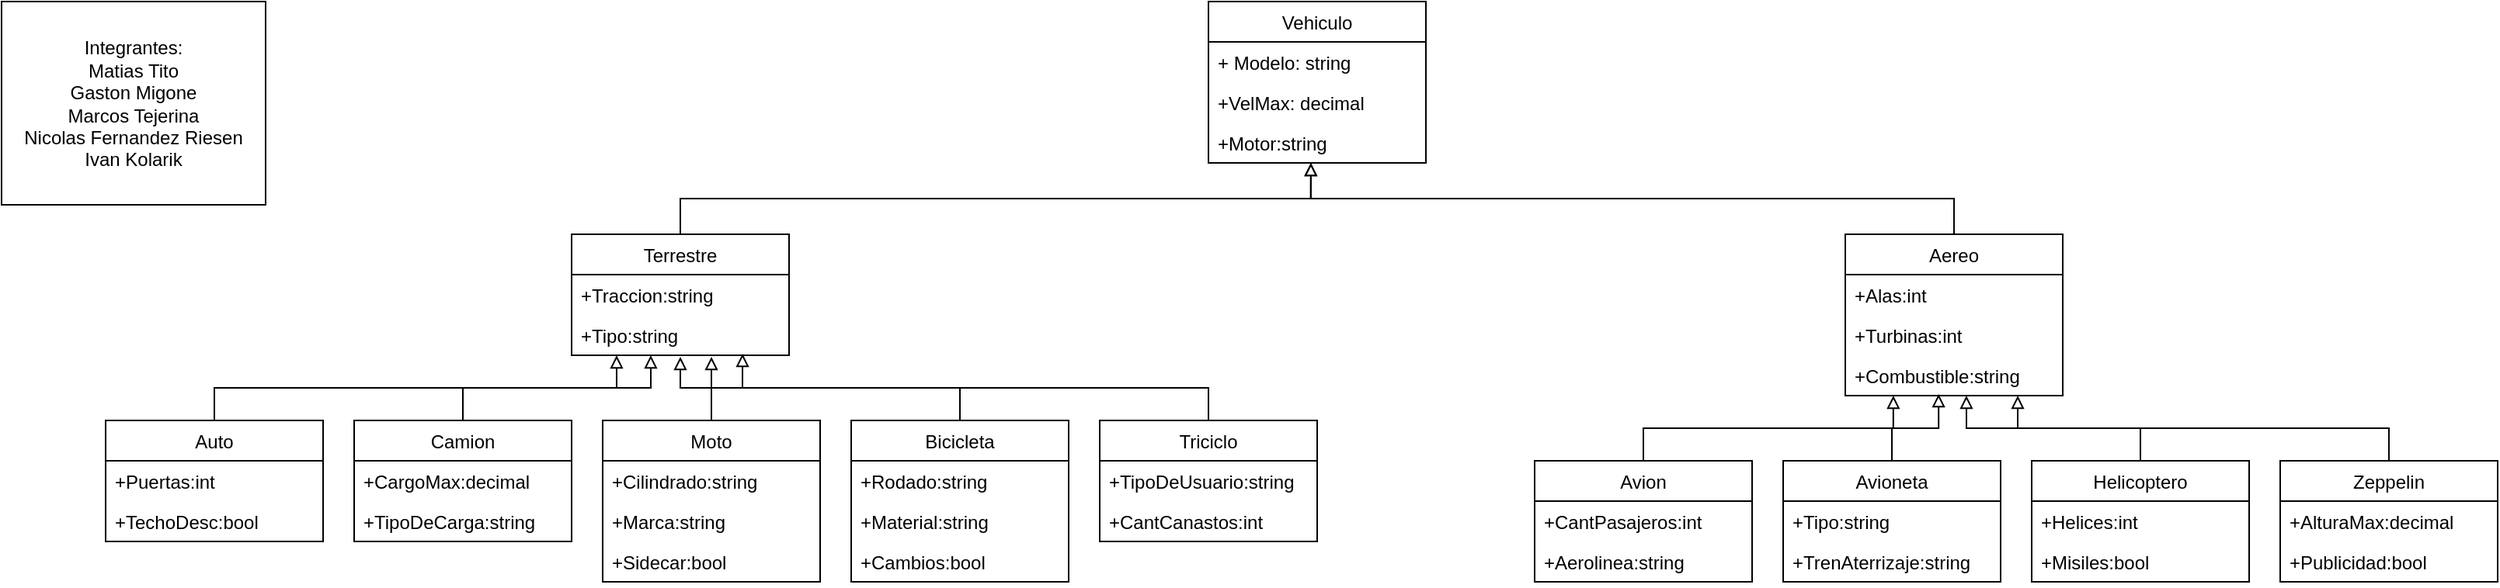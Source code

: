 <mxfile version="20.5.1" type="device"><diagram id="C5RBs43oDa-KdzZeNtuy" name="Page-1"><mxGraphModel dx="2249" dy="800" grid="1" gridSize="10" guides="1" tooltips="1" connect="1" arrows="1" fold="1" page="1" pageScale="1" pageWidth="827" pageHeight="1169" math="0" shadow="0"><root><mxCell id="WIyWlLk6GJQsqaUBKTNV-0"/><mxCell id="WIyWlLk6GJQsqaUBKTNV-1" parent="WIyWlLk6GJQsqaUBKTNV-0"/><mxCell id="q0AUExyzsnsTgG0WQBfG-29" style="edgeStyle=orthogonalEdgeStyle;rounded=0;orthogonalLoop=1;jettySize=auto;html=1;exitX=0.5;exitY=0;exitDx=0;exitDy=0;entryX=0.5;entryY=1.038;entryDx=0;entryDy=0;entryPerimeter=0;endArrow=block;endFill=0;" edge="1" parent="WIyWlLk6GJQsqaUBKTNV-1" source="q0AUExyzsnsTgG0WQBfG-0" target="q0AUExyzsnsTgG0WQBfG-18"><mxGeometry relative="1" as="geometry"/></mxCell><mxCell id="q0AUExyzsnsTgG0WQBfG-0" value="Moto" style="swimlane;fontStyle=0;childLayout=stackLayout;horizontal=1;startSize=26;fillColor=none;horizontalStack=0;resizeParent=1;resizeParentMax=0;resizeLast=0;collapsible=1;marginBottom=0;" vertex="1" parent="WIyWlLk6GJQsqaUBKTNV-1"><mxGeometry x="-393" y="300" width="140" height="104" as="geometry"/></mxCell><mxCell id="q0AUExyzsnsTgG0WQBfG-1" value="+Cilindrado:string" style="text;strokeColor=none;fillColor=none;align=left;verticalAlign=top;spacingLeft=4;spacingRight=4;overflow=hidden;rotatable=0;points=[[0,0.5],[1,0.5]];portConstraint=eastwest;" vertex="1" parent="q0AUExyzsnsTgG0WQBfG-0"><mxGeometry y="26" width="140" height="26" as="geometry"/></mxCell><mxCell id="q0AUExyzsnsTgG0WQBfG-2" value="+Marca:string" style="text;strokeColor=none;fillColor=none;align=left;verticalAlign=top;spacingLeft=4;spacingRight=4;overflow=hidden;rotatable=0;points=[[0,0.5],[1,0.5]];portConstraint=eastwest;" vertex="1" parent="q0AUExyzsnsTgG0WQBfG-0"><mxGeometry y="52" width="140" height="26" as="geometry"/></mxCell><mxCell id="q0AUExyzsnsTgG0WQBfG-3" value="+Sidecar:bool" style="text;strokeColor=none;fillColor=none;align=left;verticalAlign=top;spacingLeft=4;spacingRight=4;overflow=hidden;rotatable=0;points=[[0,0.5],[1,0.5]];portConstraint=eastwest;" vertex="1" parent="q0AUExyzsnsTgG0WQBfG-0"><mxGeometry y="78" width="140" height="26" as="geometry"/></mxCell><mxCell id="q0AUExyzsnsTgG0WQBfG-54" style="edgeStyle=orthogonalEdgeStyle;rounded=0;orthogonalLoop=1;jettySize=auto;html=1;exitX=0.5;exitY=0;exitDx=0;exitDy=0;entryX=0.364;entryY=1;entryDx=0;entryDy=0;entryPerimeter=0;strokeColor=default;strokeWidth=1;endArrow=block;endFill=0;" edge="1" parent="WIyWlLk6GJQsqaUBKTNV-1" source="q0AUExyzsnsTgG0WQBfG-4" target="q0AUExyzsnsTgG0WQBfG-18"><mxGeometry relative="1" as="geometry"/></mxCell><mxCell id="q0AUExyzsnsTgG0WQBfG-4" value="Camion" style="swimlane;fontStyle=0;childLayout=stackLayout;horizontal=1;startSize=26;fillColor=none;horizontalStack=0;resizeParent=1;resizeParentMax=0;resizeLast=0;collapsible=1;marginBottom=0;" vertex="1" parent="WIyWlLk6GJQsqaUBKTNV-1"><mxGeometry x="-553" y="300" width="140" height="78" as="geometry"/></mxCell><mxCell id="q0AUExyzsnsTgG0WQBfG-5" value="+CargoMax:decimal" style="text;strokeColor=none;fillColor=none;align=left;verticalAlign=top;spacingLeft=4;spacingRight=4;overflow=hidden;rotatable=0;points=[[0,0.5],[1,0.5]];portConstraint=eastwest;" vertex="1" parent="q0AUExyzsnsTgG0WQBfG-4"><mxGeometry y="26" width="140" height="26" as="geometry"/></mxCell><mxCell id="q0AUExyzsnsTgG0WQBfG-6" value="+TipoDeCarga:string" style="text;strokeColor=none;fillColor=none;align=left;verticalAlign=top;spacingLeft=4;spacingRight=4;overflow=hidden;rotatable=0;points=[[0,0.5],[1,0.5]];portConstraint=eastwest;" vertex="1" parent="q0AUExyzsnsTgG0WQBfG-4"><mxGeometry y="52" width="140" height="26" as="geometry"/></mxCell><mxCell id="q0AUExyzsnsTgG0WQBfG-55" style="edgeStyle=orthogonalEdgeStyle;rounded=0;orthogonalLoop=1;jettySize=auto;html=1;exitX=0.5;exitY=0;exitDx=0;exitDy=0;entryX=0.207;entryY=1;entryDx=0;entryDy=0;entryPerimeter=0;strokeColor=default;strokeWidth=1;endArrow=block;endFill=0;" edge="1" parent="WIyWlLk6GJQsqaUBKTNV-1" source="q0AUExyzsnsTgG0WQBfG-8" target="q0AUExyzsnsTgG0WQBfG-18"><mxGeometry relative="1" as="geometry"/></mxCell><mxCell id="q0AUExyzsnsTgG0WQBfG-8" value="Auto" style="swimlane;fontStyle=0;childLayout=stackLayout;horizontal=1;startSize=26;fillColor=none;horizontalStack=0;resizeParent=1;resizeParentMax=0;resizeLast=0;collapsible=1;marginBottom=0;" vertex="1" parent="WIyWlLk6GJQsqaUBKTNV-1"><mxGeometry x="-713" y="300" width="140" height="78" as="geometry"/></mxCell><mxCell id="q0AUExyzsnsTgG0WQBfG-9" value="+Puertas:int" style="text;strokeColor=none;fillColor=none;align=left;verticalAlign=top;spacingLeft=4;spacingRight=4;overflow=hidden;rotatable=0;points=[[0,0.5],[1,0.5]];portConstraint=eastwest;" vertex="1" parent="q0AUExyzsnsTgG0WQBfG-8"><mxGeometry y="26" width="140" height="26" as="geometry"/></mxCell><mxCell id="q0AUExyzsnsTgG0WQBfG-10" value="+TechoDesc:bool" style="text;strokeColor=none;fillColor=none;align=left;verticalAlign=top;spacingLeft=4;spacingRight=4;overflow=hidden;rotatable=0;points=[[0,0.5],[1,0.5]];portConstraint=eastwest;" vertex="1" parent="q0AUExyzsnsTgG0WQBfG-8"><mxGeometry y="52" width="140" height="26" as="geometry"/></mxCell><mxCell id="q0AUExyzsnsTgG0WQBfG-25" style="edgeStyle=orthogonalEdgeStyle;rounded=0;orthogonalLoop=1;jettySize=auto;html=1;exitX=0.5;exitY=0;exitDx=0;exitDy=0;entryX=0.471;entryY=1;entryDx=0;entryDy=0;entryPerimeter=0;endArrow=block;endFill=0;" edge="1" parent="WIyWlLk6GJQsqaUBKTNV-1" source="q0AUExyzsnsTgG0WQBfG-12" target="q0AUExyzsnsTgG0WQBfG-23"><mxGeometry relative="1" as="geometry"/></mxCell><mxCell id="q0AUExyzsnsTgG0WQBfG-12" value="Aereo" style="swimlane;fontStyle=0;childLayout=stackLayout;horizontal=1;startSize=26;fillColor=none;horizontalStack=0;resizeParent=1;resizeParentMax=0;resizeLast=0;collapsible=1;marginBottom=0;" vertex="1" parent="WIyWlLk6GJQsqaUBKTNV-1"><mxGeometry x="407" y="180" width="140" height="104" as="geometry"/></mxCell><mxCell id="q0AUExyzsnsTgG0WQBfG-13" value="+Alas:int" style="text;strokeColor=none;fillColor=none;align=left;verticalAlign=top;spacingLeft=4;spacingRight=4;overflow=hidden;rotatable=0;points=[[0,0.5],[1,0.5]];portConstraint=eastwest;" vertex="1" parent="q0AUExyzsnsTgG0WQBfG-12"><mxGeometry y="26" width="140" height="26" as="geometry"/></mxCell><mxCell id="q0AUExyzsnsTgG0WQBfG-14" value="+Turbinas:int" style="text;strokeColor=none;fillColor=none;align=left;verticalAlign=top;spacingLeft=4;spacingRight=4;overflow=hidden;rotatable=0;points=[[0,0.5],[1,0.5]];portConstraint=eastwest;" vertex="1" parent="q0AUExyzsnsTgG0WQBfG-12"><mxGeometry y="52" width="140" height="26" as="geometry"/></mxCell><mxCell id="q0AUExyzsnsTgG0WQBfG-15" value="+Combustible:string&#10;" style="text;strokeColor=none;fillColor=none;align=left;verticalAlign=top;spacingLeft=4;spacingRight=4;overflow=hidden;rotatable=0;points=[[0,0.5],[1,0.5]];portConstraint=eastwest;" vertex="1" parent="q0AUExyzsnsTgG0WQBfG-12"><mxGeometry y="78" width="140" height="26" as="geometry"/></mxCell><mxCell id="q0AUExyzsnsTgG0WQBfG-24" style="edgeStyle=orthogonalEdgeStyle;rounded=0;orthogonalLoop=1;jettySize=auto;html=1;entryX=0.471;entryY=1;entryDx=0;entryDy=0;entryPerimeter=0;endArrow=block;endFill=0;" edge="1" parent="WIyWlLk6GJQsqaUBKTNV-1" source="q0AUExyzsnsTgG0WQBfG-16" target="q0AUExyzsnsTgG0WQBfG-23"><mxGeometry relative="1" as="geometry"/></mxCell><mxCell id="q0AUExyzsnsTgG0WQBfG-16" value="Terrestre" style="swimlane;fontStyle=0;childLayout=stackLayout;horizontal=1;startSize=26;fillColor=none;horizontalStack=0;resizeParent=1;resizeParentMax=0;resizeLast=0;collapsible=1;marginBottom=0;" vertex="1" parent="WIyWlLk6GJQsqaUBKTNV-1"><mxGeometry x="-413" y="180" width="140" height="78" as="geometry"/></mxCell><mxCell id="q0AUExyzsnsTgG0WQBfG-17" value="+Traccion:string" style="text;strokeColor=none;fillColor=none;align=left;verticalAlign=top;spacingLeft=4;spacingRight=4;overflow=hidden;rotatable=0;points=[[0,0.5],[1,0.5]];portConstraint=eastwest;" vertex="1" parent="q0AUExyzsnsTgG0WQBfG-16"><mxGeometry y="26" width="140" height="26" as="geometry"/></mxCell><mxCell id="q0AUExyzsnsTgG0WQBfG-18" value="+Tipo:string" style="text;strokeColor=none;fillColor=none;align=left;verticalAlign=top;spacingLeft=4;spacingRight=4;overflow=hidden;rotatable=0;points=[[0,0.5],[1,0.5]];portConstraint=eastwest;" vertex="1" parent="q0AUExyzsnsTgG0WQBfG-16"><mxGeometry y="52" width="140" height="26" as="geometry"/></mxCell><mxCell id="q0AUExyzsnsTgG0WQBfG-20" value="Vehiculo" style="swimlane;fontStyle=0;childLayout=stackLayout;horizontal=1;startSize=26;fillColor=none;horizontalStack=0;resizeParent=1;resizeParentMax=0;resizeLast=0;collapsible=1;marginBottom=0;" vertex="1" parent="WIyWlLk6GJQsqaUBKTNV-1"><mxGeometry x="-3" y="30" width="140" height="104" as="geometry"/></mxCell><mxCell id="q0AUExyzsnsTgG0WQBfG-21" value="+ Modelo: string" style="text;strokeColor=none;fillColor=none;align=left;verticalAlign=top;spacingLeft=4;spacingRight=4;overflow=hidden;rotatable=0;points=[[0,0.5],[1,0.5]];portConstraint=eastwest;" vertex="1" parent="q0AUExyzsnsTgG0WQBfG-20"><mxGeometry y="26" width="140" height="26" as="geometry"/></mxCell><mxCell id="q0AUExyzsnsTgG0WQBfG-22" value="+VelMax: decimal" style="text;strokeColor=none;fillColor=none;align=left;verticalAlign=top;spacingLeft=4;spacingRight=4;overflow=hidden;rotatable=0;points=[[0,0.5],[1,0.5]];portConstraint=eastwest;" vertex="1" parent="q0AUExyzsnsTgG0WQBfG-20"><mxGeometry y="52" width="140" height="26" as="geometry"/></mxCell><mxCell id="q0AUExyzsnsTgG0WQBfG-23" value="+Motor:string" style="text;strokeColor=none;fillColor=none;align=left;verticalAlign=top;spacingLeft=4;spacingRight=4;overflow=hidden;rotatable=0;points=[[0,0.5],[1,0.5]];portConstraint=eastwest;" vertex="1" parent="q0AUExyzsnsTgG0WQBfG-20"><mxGeometry y="78" width="140" height="26" as="geometry"/></mxCell><mxCell id="q0AUExyzsnsTgG0WQBfG-56" style="edgeStyle=orthogonalEdgeStyle;rounded=0;orthogonalLoop=1;jettySize=auto;html=1;exitX=0.5;exitY=0;exitDx=0;exitDy=0;entryX=0.643;entryY=1.038;entryDx=0;entryDy=0;entryPerimeter=0;strokeColor=default;strokeWidth=1;endArrow=block;endFill=0;" edge="1" parent="WIyWlLk6GJQsqaUBKTNV-1" source="q0AUExyzsnsTgG0WQBfG-31" target="q0AUExyzsnsTgG0WQBfG-18"><mxGeometry relative="1" as="geometry"/></mxCell><mxCell id="q0AUExyzsnsTgG0WQBfG-31" value="Bicicleta" style="swimlane;fontStyle=0;childLayout=stackLayout;horizontal=1;startSize=26;fillColor=none;horizontalStack=0;resizeParent=1;resizeParentMax=0;resizeLast=0;collapsible=1;marginBottom=0;" vertex="1" parent="WIyWlLk6GJQsqaUBKTNV-1"><mxGeometry x="-233" y="300" width="140" height="104" as="geometry"/></mxCell><mxCell id="q0AUExyzsnsTgG0WQBfG-32" value="+Rodado:string" style="text;strokeColor=none;fillColor=none;align=left;verticalAlign=top;spacingLeft=4;spacingRight=4;overflow=hidden;rotatable=0;points=[[0,0.5],[1,0.5]];portConstraint=eastwest;" vertex="1" parent="q0AUExyzsnsTgG0WQBfG-31"><mxGeometry y="26" width="140" height="26" as="geometry"/></mxCell><mxCell id="q0AUExyzsnsTgG0WQBfG-33" value="+Material:string" style="text;strokeColor=none;fillColor=none;align=left;verticalAlign=top;spacingLeft=4;spacingRight=4;overflow=hidden;rotatable=0;points=[[0,0.5],[1,0.5]];portConstraint=eastwest;" vertex="1" parent="q0AUExyzsnsTgG0WQBfG-31"><mxGeometry y="52" width="140" height="26" as="geometry"/></mxCell><mxCell id="q0AUExyzsnsTgG0WQBfG-34" value="+Cambios:bool" style="text;strokeColor=none;fillColor=none;align=left;verticalAlign=top;spacingLeft=4;spacingRight=4;overflow=hidden;rotatable=0;points=[[0,0.5],[1,0.5]];portConstraint=eastwest;" vertex="1" parent="q0AUExyzsnsTgG0WQBfG-31"><mxGeometry y="78" width="140" height="26" as="geometry"/></mxCell><mxCell id="q0AUExyzsnsTgG0WQBfG-57" style="edgeStyle=orthogonalEdgeStyle;rounded=0;orthogonalLoop=1;jettySize=auto;html=1;exitX=0.5;exitY=0;exitDx=0;exitDy=0;entryX=0.786;entryY=0.962;entryDx=0;entryDy=0;entryPerimeter=0;strokeColor=default;strokeWidth=1;endArrow=block;endFill=0;" edge="1" parent="WIyWlLk6GJQsqaUBKTNV-1" source="q0AUExyzsnsTgG0WQBfG-36" target="q0AUExyzsnsTgG0WQBfG-18"><mxGeometry relative="1" as="geometry"/></mxCell><mxCell id="q0AUExyzsnsTgG0WQBfG-36" value="Triciclo" style="swimlane;fontStyle=0;childLayout=stackLayout;horizontal=1;startSize=26;fillColor=none;horizontalStack=0;resizeParent=1;resizeParentMax=0;resizeLast=0;collapsible=1;marginBottom=0;" vertex="1" parent="WIyWlLk6GJQsqaUBKTNV-1"><mxGeometry x="-73" y="300" width="140" height="78" as="geometry"/></mxCell><mxCell id="q0AUExyzsnsTgG0WQBfG-37" value="+TipoDeUsuario:string" style="text;strokeColor=none;fillColor=none;align=left;verticalAlign=top;spacingLeft=4;spacingRight=4;overflow=hidden;rotatable=0;points=[[0,0.5],[1,0.5]];portConstraint=eastwest;" vertex="1" parent="q0AUExyzsnsTgG0WQBfG-36"><mxGeometry y="26" width="140" height="26" as="geometry"/></mxCell><mxCell id="q0AUExyzsnsTgG0WQBfG-38" value="+CantCanastos:int" style="text;strokeColor=none;fillColor=none;align=left;verticalAlign=top;spacingLeft=4;spacingRight=4;overflow=hidden;rotatable=0;points=[[0,0.5],[1,0.5]];portConstraint=eastwest;" vertex="1" parent="q0AUExyzsnsTgG0WQBfG-36"><mxGeometry y="52" width="140" height="26" as="geometry"/></mxCell><mxCell id="q0AUExyzsnsTgG0WQBfG-81" style="edgeStyle=orthogonalEdgeStyle;rounded=0;orthogonalLoop=1;jettySize=auto;html=1;exitX=0.5;exitY=0;exitDx=0;exitDy=0;entryX=0.557;entryY=1;entryDx=0;entryDy=0;entryPerimeter=0;strokeColor=default;strokeWidth=1;endArrow=block;endFill=0;" edge="1" parent="WIyWlLk6GJQsqaUBKTNV-1" source="q0AUExyzsnsTgG0WQBfG-58" target="q0AUExyzsnsTgG0WQBfG-15"><mxGeometry relative="1" as="geometry"/></mxCell><mxCell id="q0AUExyzsnsTgG0WQBfG-58" value="Helicoptero" style="swimlane;fontStyle=0;childLayout=stackLayout;horizontal=1;startSize=26;fillColor=none;horizontalStack=0;resizeParent=1;resizeParentMax=0;resizeLast=0;collapsible=1;marginBottom=0;" vertex="1" parent="WIyWlLk6GJQsqaUBKTNV-1"><mxGeometry x="527" y="326" width="140" height="78" as="geometry"/></mxCell><mxCell id="q0AUExyzsnsTgG0WQBfG-59" value="+Helices:int" style="text;strokeColor=none;fillColor=none;align=left;verticalAlign=top;spacingLeft=4;spacingRight=4;overflow=hidden;rotatable=0;points=[[0,0.5],[1,0.5]];portConstraint=eastwest;" vertex="1" parent="q0AUExyzsnsTgG0WQBfG-58"><mxGeometry y="26" width="140" height="26" as="geometry"/></mxCell><mxCell id="q0AUExyzsnsTgG0WQBfG-60" value="+Misiles:bool" style="text;strokeColor=none;fillColor=none;align=left;verticalAlign=top;spacingLeft=4;spacingRight=4;overflow=hidden;rotatable=0;points=[[0,0.5],[1,0.5]];portConstraint=eastwest;" vertex="1" parent="q0AUExyzsnsTgG0WQBfG-58"><mxGeometry y="52" width="140" height="26" as="geometry"/></mxCell><mxCell id="q0AUExyzsnsTgG0WQBfG-80" style="edgeStyle=orthogonalEdgeStyle;rounded=0;orthogonalLoop=1;jettySize=auto;html=1;exitX=0.5;exitY=0;exitDx=0;exitDy=0;entryX=0.429;entryY=0.962;entryDx=0;entryDy=0;entryPerimeter=0;strokeColor=default;strokeWidth=1;endArrow=block;endFill=0;" edge="1" parent="WIyWlLk6GJQsqaUBKTNV-1" source="q0AUExyzsnsTgG0WQBfG-62" target="q0AUExyzsnsTgG0WQBfG-15"><mxGeometry relative="1" as="geometry"/></mxCell><mxCell id="q0AUExyzsnsTgG0WQBfG-62" value="Avioneta" style="swimlane;fontStyle=0;childLayout=stackLayout;horizontal=1;startSize=26;fillColor=none;horizontalStack=0;resizeParent=1;resizeParentMax=0;resizeLast=0;collapsible=1;marginBottom=0;" vertex="1" parent="WIyWlLk6GJQsqaUBKTNV-1"><mxGeometry x="367" y="326" width="140" height="78" as="geometry"/></mxCell><mxCell id="q0AUExyzsnsTgG0WQBfG-63" value="+Tipo:string" style="text;strokeColor=none;fillColor=none;align=left;verticalAlign=top;spacingLeft=4;spacingRight=4;overflow=hidden;rotatable=0;points=[[0,0.5],[1,0.5]];portConstraint=eastwest;" vertex="1" parent="q0AUExyzsnsTgG0WQBfG-62"><mxGeometry y="26" width="140" height="26" as="geometry"/></mxCell><mxCell id="q0AUExyzsnsTgG0WQBfG-64" value="+TrenAterrizaje:string" style="text;strokeColor=none;fillColor=none;align=left;verticalAlign=top;spacingLeft=4;spacingRight=4;overflow=hidden;rotatable=0;points=[[0,0.5],[1,0.5]];portConstraint=eastwest;" vertex="1" parent="q0AUExyzsnsTgG0WQBfG-62"><mxGeometry y="52" width="140" height="26" as="geometry"/></mxCell><mxCell id="q0AUExyzsnsTgG0WQBfG-79" style="edgeStyle=orthogonalEdgeStyle;rounded=0;orthogonalLoop=1;jettySize=auto;html=1;exitX=0.5;exitY=0;exitDx=0;exitDy=0;entryX=0.221;entryY=1;entryDx=0;entryDy=0;entryPerimeter=0;strokeColor=default;strokeWidth=1;endArrow=block;endFill=0;" edge="1" parent="WIyWlLk6GJQsqaUBKTNV-1" source="q0AUExyzsnsTgG0WQBfG-65" target="q0AUExyzsnsTgG0WQBfG-15"><mxGeometry relative="1" as="geometry"/></mxCell><mxCell id="q0AUExyzsnsTgG0WQBfG-65" value="Avion" style="swimlane;fontStyle=0;childLayout=stackLayout;horizontal=1;startSize=26;fillColor=none;horizontalStack=0;resizeParent=1;resizeParentMax=0;resizeLast=0;collapsible=1;marginBottom=0;" vertex="1" parent="WIyWlLk6GJQsqaUBKTNV-1"><mxGeometry x="207" y="326" width="140" height="78" as="geometry"/></mxCell><mxCell id="q0AUExyzsnsTgG0WQBfG-66" value="+CantPasajeros:int" style="text;strokeColor=none;fillColor=none;align=left;verticalAlign=top;spacingLeft=4;spacingRight=4;overflow=hidden;rotatable=0;points=[[0,0.5],[1,0.5]];portConstraint=eastwest;" vertex="1" parent="q0AUExyzsnsTgG0WQBfG-65"><mxGeometry y="26" width="140" height="26" as="geometry"/></mxCell><mxCell id="q0AUExyzsnsTgG0WQBfG-67" value="+Aerolinea:string&#10;" style="text;strokeColor=none;fillColor=none;align=left;verticalAlign=top;spacingLeft=4;spacingRight=4;overflow=hidden;rotatable=0;points=[[0,0.5],[1,0.5]];portConstraint=eastwest;" vertex="1" parent="q0AUExyzsnsTgG0WQBfG-65"><mxGeometry y="52" width="140" height="26" as="geometry"/></mxCell><mxCell id="q0AUExyzsnsTgG0WQBfG-82" style="edgeStyle=orthogonalEdgeStyle;rounded=0;orthogonalLoop=1;jettySize=auto;html=1;exitX=0.5;exitY=0;exitDx=0;exitDy=0;entryX=0.793;entryY=1;entryDx=0;entryDy=0;entryPerimeter=0;strokeColor=default;strokeWidth=1;endArrow=block;endFill=0;" edge="1" parent="WIyWlLk6GJQsqaUBKTNV-1" source="q0AUExyzsnsTgG0WQBfG-68" target="q0AUExyzsnsTgG0WQBfG-15"><mxGeometry relative="1" as="geometry"/></mxCell><mxCell id="q0AUExyzsnsTgG0WQBfG-68" value="Zeppelin" style="swimlane;fontStyle=0;childLayout=stackLayout;horizontal=1;startSize=26;fillColor=none;horizontalStack=0;resizeParent=1;resizeParentMax=0;resizeLast=0;collapsible=1;marginBottom=0;" vertex="1" parent="WIyWlLk6GJQsqaUBKTNV-1"><mxGeometry x="687" y="326" width="140" height="78" as="geometry"/></mxCell><mxCell id="q0AUExyzsnsTgG0WQBfG-69" value="+AlturaMax:decimal" style="text;strokeColor=none;fillColor=none;align=left;verticalAlign=top;spacingLeft=4;spacingRight=4;overflow=hidden;rotatable=0;points=[[0,0.5],[1,0.5]];portConstraint=eastwest;" vertex="1" parent="q0AUExyzsnsTgG0WQBfG-68"><mxGeometry y="26" width="140" height="26" as="geometry"/></mxCell><mxCell id="q0AUExyzsnsTgG0WQBfG-70" value="+Publicidad:bool" style="text;strokeColor=none;fillColor=none;align=left;verticalAlign=top;spacingLeft=4;spacingRight=4;overflow=hidden;rotatable=0;points=[[0,0.5],[1,0.5]];portConstraint=eastwest;" vertex="1" parent="q0AUExyzsnsTgG0WQBfG-68"><mxGeometry y="52" width="140" height="26" as="geometry"/></mxCell><mxCell id="q0AUExyzsnsTgG0WQBfG-83" value="Integrantes:&lt;br&gt;Matias Tito&lt;br&gt;Gaston Migone&lt;br&gt;Marcos Tejerina&lt;br&gt;Nicolas Fernandez Riesen&lt;br&gt;Ivan Kolarik" style="rounded=0;whiteSpace=wrap;html=1;" vertex="1" parent="WIyWlLk6GJQsqaUBKTNV-1"><mxGeometry x="-780" y="30" width="170" height="131" as="geometry"/></mxCell></root></mxGraphModel></diagram></mxfile>